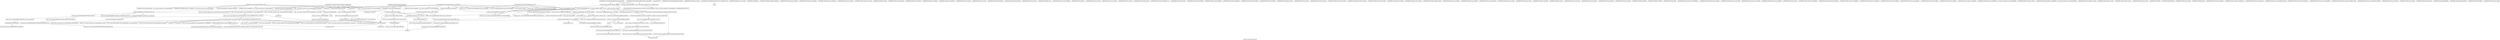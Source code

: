 digraph "Call graph: fix_update_special_bonds.ll" {
	label="Call graph: fix_update_special_bonds.ll";

	Node0x5600f7b17d90 [shape=record,label="{_ZN9LAMMPS_NS21FixUpdateSpecialBondsC2EPNS_6LAMMPSEiPPc}"];
	Node0x5600f7b17d90 -> Node0x5600f7b3c870;
	Node0x5600f7b17d90 -> Node0x5600f7b255c0;
	Node0x5600f7b17d90 -> Node0x5600f7acb3c0;
	Node0x5600f7b17d90 -> Node0x5600f7aca640;
	Node0x5600f7b17d90 -> Node0x5600f7acb430;
	Node0x5600f7b17d90 -> Node0x5600f7b16c50;
	Node0x5600f7b17d90 -> Node0x5600f7b36e20;
	Node0x5600f7b17d90 -> Node0x5600f7acf9e0;
	Node0x5600f7b17d90 -> Node0x5600f7acdba0;
	Node0x5600f7acf9e0 [shape=record,label="{_ZNSt7__cxx1112basic_stringIcSt11char_traitsIcESaIcEED1Ev}"];
	Node0x5600f7acb430 [shape=record,label="{_ZNSaIcED1Ev}"];
	Node0x5600f7aca640 [shape=record,label="{_ZNSt6vectorISt4pairIiiESaIS1_EED2Ev}"];
	Node0x5600f7aca640 -> Node0x5600f7bb07b0;
	Node0x5600f7aca640 -> Node0x5600f7ad8910;
	Node0x5600f7aca640 -> Node0x5600f7b130a0;
	Node0x5600f7aca640 -> Node0x5600f7acfa60;
	Node0x5600f7b3c870 [shape=record,label="{_ZN9LAMMPS_NS3FixC2EPNS_6LAMMPSEiPPc}"];
	Node0x5600f7b255c0 [shape=record,label="{_ZNSt6vectorISt4pairIiiESaIS1_EEC2Ev}"];
	Node0x5600f7b255c0 -> Node0x5600f7ac9e80;
	Node0x5600f7acdba0 [shape=record,label="{_ZN9LAMMPS_NS5Error3allERKNSt7__cxx1112basic_stringIcSt11char_traitsIcESaIcEEEiS8_}"];
	Node0x5600f7b16c50 [shape=record,label="{_ZNSaIcEC1Ev}"];
	Node0x5600f7b36e20 [shape=record,label="{_ZNSt7__cxx1112basic_stringIcSt11char_traitsIcESaIcEEC2IS3_EEPKcRKS3_}"];
	Node0x5600f7b36e20 -> Node0x5600f7aca560;
	Node0x5600f7b36e20 -> Node0x5600f7acfb80;
	Node0x5600f7b36e20 -> Node0x5600f7acf730;
	Node0x5600f7b36e20 -> Node0x5600f7b36d90;
	Node0x5600f7b36e20 -> Node0x5600f7b17d00;
	Node0x5600f7af98d0 [shape=record,label="{__gxx_personality_v0}"];
	Node0x5600f7acb3c0 [shape=record,label="{_ZN9LAMMPS_NS3FixD2Ev}"];
	Node0x5600f7acd060 [shape=record,label="{_ZN9LAMMPS_NS21FixUpdateSpecialBonds7setmaskEv}"];
	Node0x5600f7ac8b70 [shape=record,label="{_ZN9LAMMPS_NS21FixUpdateSpecialBonds5setupEi}"];
	Node0x5600f7ac8b70 -> Node0x5600f7b16c50;
	Node0x5600f7ac8b70 -> Node0x5600f7b36e20;
	Node0x5600f7ac8b70 -> Node0x5600f7ae6d40;
	Node0x5600f7ac8b70 -> Node0x5600f7b41250;
	Node0x5600f7ac8b70 -> Node0x5600f7ae27b0;
	Node0x5600f7ac8b70 -> Node0x5600f7acf9e0;
	Node0x5600f7ac8b70 -> Node0x5600f7acb430;
	Node0x5600f7ac8b70 -> Node0x5600f7acdba0;
	Node0x5600f7ac8b70 -> Node0x5600f7ae4e10;
	Node0x5600f7ae6d40 [shape=record,label="{_ZNK9LAMMPS_NS6Modify16get_fix_by_styleERKNSt7__cxx1112basic_stringIcSt11char_traitsIcESaIcEEE}"];
	Node0x5600f7b41250 [shape=record,label="{_ZNKSt6vectorIPN9LAMMPS_NS3FixESaIS2_EE4sizeEv}"];
	Node0x5600f7ae27b0 [shape=record,label="{_ZNSt6vectorIPN9LAMMPS_NS3FixESaIS2_EED2Ev}"];
	Node0x5600f7ae27b0 -> Node0x5600f7ae5270;
	Node0x5600f7ae27b0 -> Node0x5600f7ae6540;
	Node0x5600f7ae27b0 -> Node0x5600f7ae8e50;
	Node0x5600f7ae27b0 -> Node0x5600f7acfa60;
	Node0x5600f7ae4e10 [shape=record,label="{_ZN9LAMMPS_NS5utils8strmatchERKNSt7__cxx1112basic_stringIcSt11char_traitsIcESaIcEEES8_}"];
	Node0x5600f7ae9450 [shape=record,label="{_ZN9LAMMPS_NS21FixUpdateSpecialBonds12pre_exchangeEv}"];
	Node0x5600f7ae9450 -> Node0x5600f7aea790;
	Node0x5600f7ae9450 -> Node0x5600f7aeb9a0;
	Node0x5600f7ae9450 -> Node0x5600f7aed070;
	Node0x5600f7ae9450 -> Node0x5600f7aeda30;
	Node0x5600f7ae9450 -> Node0x5600f7b12330;
	Node0x5600f7ae9450 -> Node0x5600f7aeef00;
	Node0x5600f7ae9450 -> Node0x5600f7acb430;
	Node0x5600f7ae9450 -> Node0x5600f7acf9e0;
	Node0x5600f7ae9450 -> Node0x5600f7aef5a0;
	Node0x5600f7ae9450 -> Node0x5600f7b36e20;
	Node0x5600f7ae9450 -> Node0x5600f7b16c50;
	Node0x5600f7afb770 [shape=record,label="{_ZSt9make_pairIRiS0_ESt4pairINSt17__decay_and_stripIT_E6__typeENS2_IT0_E6__typeEEOS3_OS6_}"];
	Node0x5600f7afb770 -> Node0x5600f7aff730;
	Node0x5600f7afe8b0 [shape=record,label="{_ZNSt6vectorISt4pairIiiESaIS1_EE9push_backERKS1_}"];
	Node0x5600f7afe8b0 -> Node0x5600f7b017b0;
	Node0x5600f7afe8b0 -> Node0x5600f7aeb9a0;
	Node0x5600f7afe8b0 -> Node0x5600f7b031e0;
	Node0x5600f7aea790 [shape=record,label="{_ZNSt6vectorISt4pairIiiESaIS1_EE5beginEv}"];
	Node0x5600f7aea790 -> Node0x5600f7af2470;
	Node0x5600f7aeb9a0 [shape=record,label="{_ZNSt6vectorISt4pairIiiESaIS1_EE3endEv}"];
	Node0x5600f7aeb9a0 -> Node0x5600f7af2470;
	Node0x5600f7aed070 [shape=record,label="{_ZN9__gnu_cxxneIPSt4pairIiiESt6vectorIS2_SaIS2_EEEEbRKNS_17__normal_iteratorIT_T0_EESC_}"];
	Node0x5600f7aed070 -> Node0x5600f7af3e70;
	Node0x5600f7aeda30 [shape=record,label="{_ZNK9__gnu_cxx17__normal_iteratorIPSt4pairIiiESt6vectorIS2_SaIS2_EEEdeEv}"];
	Node0x5600f7aeef00 [shape=record,label="{_ZN9__gnu_cxx17__normal_iteratorIPSt4pairIiiESt6vectorIS2_SaIS2_EEEppEv}"];
	Node0x5600f7aef5a0 [shape=record,label="{_ZN9LAMMPS_NS5Error3oneERKNSt7__cxx1112basic_stringIcSt11char_traitsIcESaIcEEEiS8_}"];
	Node0x5600f7b12330 [shape=record,label="{_ZNSt6vectorISt4pairIiiESaIS1_EE5clearEv}"];
	Node0x5600f7b12330 -> Node0x5600f7af4ce0;
	Node0x5600f7af6da0 [shape=record,label="{_ZN9LAMMPS_NS21FixUpdateSpecialBonds9pre_forceEi}"];
	Node0x5600f7af6da0 -> Node0x5600f7aea790;
	Node0x5600f7af6da0 -> Node0x5600f7aeb9a0;
	Node0x5600f7af6da0 -> Node0x5600f7aed070;
	Node0x5600f7af6da0 -> Node0x5600f7aeda30;
	Node0x5600f7af6da0 -> Node0x5600f7b12330;
	Node0x5600f7af6da0 -> Node0x5600f7aeef00;
	Node0x5600f7afa0e0 [shape=record,label="{_ZN9LAMMPS_NS21FixUpdateSpecialBonds15add_broken_bondEii}"];
	Node0x5600f7afa0e0 -> Node0x5600f7afb770;
	Node0x5600f7afa0e0 -> Node0x5600f7afe8b0;
	Node0x5600f7b95ec0 [shape=record,label="{_ZN9__gnu_cxx13new_allocatorISt4pairIiiEEC2Ev}"];
	Node0x5600f7aff730 [shape=record,label="{_ZNSt4pairIiiEC2IRiS2_TnNSt9enable_ifIXaaclsr5_PCCPE22_MoveConstructiblePairIT_T0_EEclsr5_PCCPE30_ImplicitlyMoveConvertiblePairIS4_S5_EEEbE4typeELb1EEEOS4_OS5_}"];
	Node0x5600f7b0b510 [shape=record,label="{_ZdlPv}"];
	Node0x5600f7ad8910 [shape=record,label="{_ZSt8_DestroyIPSt4pairIiiES1_EvT_S3_RSaIT0_E}"];
	Node0x5600f7ad8910 -> Node0x5600f7b956b0;
	Node0x5600f7bb07b0 [shape=record,label="{_ZNSt12_Vector_baseISt4pairIiiESaIS1_EE19_M_get_Tp_allocatorEv}"];
	Node0x5600f7acfa60 [shape=record,label="{__clang_call_terminate}"];
	Node0x5600f7acfa60 -> Node0x5600f7b97620;
	Node0x5600f7acfa60 -> Node0x5600f7b984e0;
	Node0x5600f7b97620 [shape=record,label="{__cxa_begin_catch}"];
	Node0x5600f7b984e0 [shape=record,label="{_ZSt9terminatev}"];
	Node0x5600f7b130a0 [shape=record,label="{_ZNSt12_Vector_baseISt4pairIiiESaIS1_EED2Ev}"];
	Node0x5600f7b130a0 -> Node0x5600f7b98860;
	Node0x5600f7b130a0 -> Node0x5600f7b9a8a0;
	Node0x5600f7b130a0 -> Node0x5600f7acfa60;
	Node0x5600f7b956b0 [shape=record,label="{_ZSt8_DestroyIPSt4pairIiiEEvT_S3_}"];
	Node0x5600f7b956b0 -> Node0x5600f7b9b490;
	Node0x5600f7b9b490 [shape=record,label="{_ZNSt12_Destroy_auxILb1EE9__destroyIPSt4pairIiiEEEvT_S5_}"];
	Node0x5600f7b98860 [shape=record,label="{_ZNSt12_Vector_baseISt4pairIiiESaIS1_EE13_M_deallocateEPS1_m}"];
	Node0x5600f7b98860 -> Node0x5600f7b9beb0;
	Node0x5600f7b9a8a0 [shape=record,label="{_ZNSt12_Vector_baseISt4pairIiiESaIS1_EE12_Vector_implD2Ev}"];
	Node0x5600f7b9a8a0 -> Node0x5600f7b9ca00;
	Node0x5600f7b9beb0 [shape=record,label="{_ZNSt16allocator_traitsISaISt4pairIiiEEE10deallocateERS2_PS1_m}"];
	Node0x5600f7b9beb0 -> Node0x5600f7b9d120;
	Node0x5600f7b9d120 [shape=record,label="{_ZN9__gnu_cxx13new_allocatorISt4pairIiiEE10deallocateEPS2_m}"];
	Node0x5600f7b9d120 -> Node0x5600f7b0b510;
	Node0x5600f7b9ca00 [shape=record,label="{_ZNSaISt4pairIiiEED2Ev}"];
	Node0x5600f7b9ca00 -> Node0x5600f7b9e4a0;
	Node0x5600f7b04550 [shape=record,label="{_ZN9LAMMPS_NS21FixUpdateSpecialBonds16add_created_bondEii}"];
	Node0x5600f7b04550 -> Node0x5600f7afb770;
	Node0x5600f7b04550 -> Node0x5600f7afe8b0;
	Node0x5600f7b483c0 [shape=record,label="{_ZN9LAMMPS_NS3Fix13min_pre_forceEi}"];
	Node0x5600f7b04de0 [shape=record,label="{_ZN9LAMMPS_NS21FixUpdateSpecialBonds13write_restartEP8_IO_FILE}"];
	Node0x5600f7b04de0 -> Node0x5600f7b07820;
	Node0x5600f7b07820 [shape=record,label="{fwrite}"];
	Node0x5600f7b081c0 [shape=record,label="{_ZN9LAMMPS_NS21FixUpdateSpecialBondsD2Ev}"];
	Node0x5600f7b081c0 -> Node0x5600f7aca640;
	Node0x5600f7b081c0 -> Node0x5600f7acb3c0;
	Node0x5600f7b088b0 [shape=record,label="{_ZN9LAMMPS_NS21FixUpdateSpecialBondsD0Ev}"];
	Node0x5600f7b088b0 -> Node0x5600f7b081c0;
	Node0x5600f7b088b0 -> Node0x5600f7b0b510;
	Node0x5600f7b0bd70 [shape=record,label="{_ZN9LAMMPS_NS3Fix16post_constructorEv}"];
	Node0x5600f7b0d380 [shape=record,label="{_ZN9LAMMPS_NS3Fix4initEv}"];
	Node0x5600f7b10870 [shape=record,label="{_ZN9LAMMPS_NS3Fix9init_listEiPNS_9NeighListE}"];
	Node0x5600f7b10dc0 [shape=record,label="{_ZN9LAMMPS_NS3Fix18setup_pre_exchangeEv}"];
	Node0x5600f7b11760 [shape=record,label="{_ZN9LAMMPS_NS3Fix18setup_pre_neighborEv}"];
	Node0x5600f7b11bb0 [shape=record,label="{_ZN9LAMMPS_NS3Fix19setup_post_neighborEv}"];
	Node0x5600f7b40790 [shape=record,label="{_ZN9LAMMPS_NS3Fix15setup_pre_forceEi}"];
	Node0x5600f7b19bc0 [shape=record,label="{_ZN9LAMMPS_NS3Fix17setup_pre_reverseEii}"];
	Node0x5600f7b1a340 [shape=record,label="{_ZN9LAMMPS_NS3Fix9min_setupEi}"];
	Node0x5600f7b1aa00 [shape=record,label="{_ZN9LAMMPS_NS3Fix17initial_integrateEi}"];
	Node0x5600f7b1bb80 [shape=record,label="{_ZN9LAMMPS_NS3Fix14post_integrateEv}"];
	Node0x5600f7b1cf60 [shape=record,label="{_ZN9LAMMPS_NS3Fix12pre_neighborEv}"];
	Node0x5600f7b1dec0 [shape=record,label="{_ZN9LAMMPS_NS3Fix13post_neighborEv}"];
	Node0x5600f7b21d20 [shape=record,label="{_ZN9LAMMPS_NS3Fix11pre_reverseEii}"];
	Node0x5600f7b22ba0 [shape=record,label="{_ZN9LAMMPS_NS3Fix10post_forceEi}"];
	Node0x5600f7b24a80 [shape=record,label="{_ZN9LAMMPS_NS3Fix15final_integrateEv}"];
	Node0x5600f7b256c0 [shape=record,label="{_ZN9LAMMPS_NS3Fix15fused_integrateEi}"];
	Node0x5600f7b25fe0 [shape=record,label="{_ZN9LAMMPS_NS3Fix11end_of_stepEv}"];
	Node0x5600f7b26b00 [shape=record,label="{_ZN9LAMMPS_NS3Fix8post_runEv}"];
	Node0x5600f7b27df0 [shape=record,label="{_ZN9LAMMPS_NS3Fix18write_restart_fileEPKc}"];
	Node0x5600f7b2aaf0 [shape=record,label="{_ZN9LAMMPS_NS3Fix7restartEPc}"];
	Node0x5600f7b2b180 [shape=record,label="{_ZN9LAMMPS_NS3Fix11grow_arraysEi}"];
	Node0x5600f7b2c8f0 [shape=record,label="{_ZN9LAMMPS_NS3Fix11copy_arraysEiii}"];
	Node0x5600f7b31e90 [shape=record,label="{_ZN9LAMMPS_NS3Fix10set_arraysEi}"];
	Node0x5600f7b32b70 [shape=record,label="{_ZN9LAMMPS_NS3Fix13update_arraysEii}"];
	Node0x5600f7b33950 [shape=record,label="{_ZN9LAMMPS_NS3Fix12set_moleculeEiiiPdS1_S1_}"];
	Node0x5600f7b34d80 [shape=record,label="{_ZN9LAMMPS_NS3Fix11clear_bonusEv}"];
	Node0x5600f7b39c60 [shape=record,label="{_ZN9LAMMPS_NS3Fix11pack_borderEiPiPd}"];
	Node0x5600f7aeea80 [shape=record,label="{_ZN9LAMMPS_NS3Fix13unpack_borderEiiPd}"];
	Node0x5600f7b3af70 [shape=record,label="{_ZN9LAMMPS_NS3Fix13pack_exchangeEiPd}"];
	Node0x5600f7b3c330 [shape=record,label="{_ZN9LAMMPS_NS3Fix15unpack_exchangeEiPd}"];
	Node0x5600f7b3c7d0 [shape=record,label="{_ZN9LAMMPS_NS3Fix12pack_restartEiPd}"];
	Node0x5600f7b3cfc0 [shape=record,label="{_ZN9LAMMPS_NS3Fix14unpack_restartEii}"];
	Node0x5600f7b3c1c0 [shape=record,label="{_ZN9LAMMPS_NS3Fix12size_restartEi}"];
	Node0x5600f7b3e200 [shape=record,label="{_ZN9LAMMPS_NS3Fix15maxsize_restartEv}"];
	Node0x5600f7b3ff20 [shape=record,label="{_ZN9LAMMPS_NS3Fix21setup_pre_force_respaEii}"];
	Node0x5600f7b41a40 [shape=record,label="{_ZN9LAMMPS_NS3Fix23initial_integrate_respaEiii}"];
	Node0x5600f7b42ed0 [shape=record,label="{_ZN9LAMMPS_NS3Fix20post_integrate_respaEii}"];
	Node0x5600f7b433f0 [shape=record,label="{_ZN9LAMMPS_NS3Fix15pre_force_respaEiii}"];
	Node0x5600f7b43ce0 [shape=record,label="{_ZN9LAMMPS_NS3Fix16post_force_respaEiii}"];
	Node0x5600f7b449a0 [shape=record,label="{_ZN9LAMMPS_NS3Fix21final_integrate_respaEii}"];
	Node0x5600f7b45390 [shape=record,label="{_ZN9LAMMPS_NS3Fix16min_pre_exchangeEv}"];
	Node0x5600f7b458a0 [shape=record,label="{_ZN9LAMMPS_NS3Fix16min_pre_neighborEv}"];
	Node0x5600f7b46a40 [shape=record,label="{_ZN9LAMMPS_NS3Fix17min_post_neighborEv}"];
	Node0x5600f7b49050 [shape=record,label="{_ZN9LAMMPS_NS3Fix15min_pre_reverseEii}"];
	Node0x5600f7b4aa60 [shape=record,label="{_ZN9LAMMPS_NS3Fix14min_post_forceEi}"];
	Node0x5600f7b4c310 [shape=record,label="{_ZN9LAMMPS_NS3Fix10min_energyEPd}"];
	Node0x5600f7b4ce00 [shape=record,label="{_ZN9LAMMPS_NS3Fix9min_storeEv}"];
	Node0x5600f7b4dc50 [shape=record,label="{_ZN9LAMMPS_NS3Fix14min_clearstoreEv}"];
	Node0x5600f7b4e990 [shape=record,label="{_ZN9LAMMPS_NS3Fix13min_pushstoreEv}"];
	Node0x5600f7b4f730 [shape=record,label="{_ZN9LAMMPS_NS3Fix12min_popstoreEv}"];
	Node0x5600f7b50720 [shape=record,label="{_ZN9LAMMPS_NS3Fix13min_reset_refEv}"];
	Node0x5600f7b515a0 [shape=record,label="{_ZN9LAMMPS_NS3Fix8min_stepEdPd}"];
	Node0x5600f7b52790 [shape=record,label="{_ZN9LAMMPS_NS3Fix9max_alphaEPd}"];
	Node0x5600f7b537c0 [shape=record,label="{_ZN9LAMMPS_NS3Fix7min_dofEv}"];
	Node0x5600f7b54720 [shape=record,label="{_ZN9LAMMPS_NS3Fix17pack_forward_commEiPiPdiS1_}"];
	Node0x5600f7b567c0 [shape=record,label="{_ZN9LAMMPS_NS3Fix19unpack_forward_commEiiPd}"];
	Node0x5600f7b575d0 [shape=record,label="{_ZN9LAMMPS_NS3Fix22pack_reverse_comm_sizeEii}"];
	Node0x5600f7b59700 [shape=record,label="{_ZN9LAMMPS_NS3Fix17pack_reverse_commEiiPd}"];
	Node0x5600f7b5b970 [shape=record,label="{_ZN9LAMMPS_NS3Fix19unpack_reverse_commEiPiPd}"];
	Node0x5600f7b5cde0 [shape=record,label="{_ZN9LAMMPS_NS3Fix10reset_gridEv}"];
	Node0x5600f7b5de50 [shape=record,label="{_ZN9LAMMPS_NS3Fix17pack_forward_gridEiPviPi}"];
	Node0x5600f7b5f580 [shape=record,label="{_ZN9LAMMPS_NS3Fix19unpack_forward_gridEiPviPi}"];
	Node0x5600f7b609a0 [shape=record,label="{_ZN9LAMMPS_NS3Fix17pack_reverse_gridEiPviPi}"];
	Node0x5600f7b61d80 [shape=record,label="{_ZN9LAMMPS_NS3Fix19unpack_reverse_gridEiPviPi}"];
	Node0x5600f7b62dc0 [shape=record,label="{_ZN9LAMMPS_NS3Fix15pack_remap_gridEiPviPi}"];
	Node0x5600f7b63ed0 [shape=record,label="{_ZN9LAMMPS_NS3Fix17unpack_remap_gridEiPviPi}"];
	Node0x5600f7b64b50 [shape=record,label="{_ZN9LAMMPS_NS3Fix16unpack_read_gridEiPc}"];
	Node0x5600f7b65d30 [shape=record,label="{_ZN9LAMMPS_NS3Fix15pack_write_gridEiPv}"];
	Node0x5600f7b669f0 [shape=record,label="{_ZN9LAMMPS_NS3Fix17unpack_write_gridEiPvPi}"];
	Node0x5600f7b674b0 [shape=record,label="{_ZN9LAMMPS_NS3Fix16get_grid_by_nameERKNSt7__cxx1112basic_stringIcSt11char_traitsIcESaIcEEERi}"];
	Node0x5600f7b684d0 [shape=record,label="{_ZN9LAMMPS_NS3Fix17get_grid_by_indexEi}"];
	Node0x5600f7b694f0 [shape=record,label="{_ZN9LAMMPS_NS3Fix20get_griddata_by_nameEiRKNSt7__cxx1112basic_stringIcSt11char_traitsIcESaIcEEERi}"];
	Node0x5600f7b6a570 [shape=record,label="{_ZN9LAMMPS_NS3Fix21get_griddata_by_indexEi}"];
	Node0x5600f7b6b3a0 [shape=record,label="{_ZN9LAMMPS_NS3Fix14compute_scalarEv}"];
	Node0x5600f7b6d210 [shape=record,label="{_ZN9LAMMPS_NS3Fix14compute_vectorEi}"];
	Node0x5600f7b6eae0 [shape=record,label="{_ZN9LAMMPS_NS3Fix13compute_arrayEii}"];
	Node0x5600f7b6eb80 [shape=record,label="{_ZN9LAMMPS_NS3Fix3dofEi}"];
	Node0x5600f7b6f440 [shape=record,label="{_ZN9LAMMPS_NS3Fix6deformEi}"];
	Node0x5600f7b6f1f0 [shape=record,label="{_ZN9LAMMPS_NS3Fix12reset_targetEd}"];
	Node0x5600f7b800a0 [shape=record,label="{_ZN9LAMMPS_NS3Fix8reset_dtEv}"];
	Node0x5600f7b81a40 [shape=record,label="{_ZN9LAMMPS_NS3Fix16read_data_headerEPc}"];
	Node0x5600f7b81d00 [shape=record,label="{_ZN9LAMMPS_NS3Fix17read_data_sectionEPciS1_i}"];
	Node0x5600f7b830e0 [shape=record,label="{_ZN9LAMMPS_NS3Fix20read_data_skip_linesEPc}"];
	Node0x5600f7b842b0 [shape=record,label="{_ZN9LAMMPS_NS3Fix17write_data_headerEP8_IO_FILEi}"];
	Node0x5600f7b84dc0 [shape=record,label="{_ZN9LAMMPS_NS3Fix23write_data_section_sizeEiRiS1_}"];
	Node0x5600f7b85d80 [shape=record,label="{_ZN9LAMMPS_NS3Fix23write_data_section_packEiPPd}"];
	Node0x5600f7b86c70 [shape=record,label="{_ZN9LAMMPS_NS3Fix26write_data_section_keywordEiP8_IO_FILE}"];
	Node0x5600f7b84540 [shape=record,label="{_ZN9LAMMPS_NS3Fix18write_data_sectionEiP8_IO_FILEiPPdi}"];
	Node0x5600f7b84cb0 [shape=record,label="{_ZN9LAMMPS_NS3Fix13zero_momentumEv}"];
	Node0x5600f7b88ae0 [shape=record,label="{_ZN9LAMMPS_NS3Fix13zero_rotationEv}"];
	Node0x5600f7b8b8f0 [shape=record,label="{_ZN9LAMMPS_NS3Fix15rebuild_specialEv}"];
	Node0x5600f7b8cb70 [shape=record,label="{_ZN9LAMMPS_NS3Fix5imageERPiRPPd}"];
	Node0x5600f7b8e470 [shape=record,label="{_ZN9LAMMPS_NS3Fix12modify_paramEiPPc}"];
	Node0x5600f7b8e910 [shape=record,label="{_ZN9LAMMPS_NS3Fix7extractEPKcRi}"];
	Node0x5600f7b8f100 [shape=record,label="{_ZN9LAMMPS_NS3Fix12memory_usageEv}"];
	Node0x5600f7ac9e80 [shape=record,label="{_ZNSt12_Vector_baseISt4pairIiiESaIS1_EEC2Ev}"];
	Node0x5600f7ac9e80 -> Node0x5600f7b8e300;
	Node0x5600f7b8e300 [shape=record,label="{_ZNSt12_Vector_baseISt4pairIiiESaIS1_EE12_Vector_implC2Ev}"];
	Node0x5600f7b8e300 -> Node0x5600f7b91400;
	Node0x5600f7b8e300 -> Node0x5600f7b929b0;
	Node0x5600f7b91400 [shape=record,label="{_ZNSaISt4pairIiiEEC2Ev}"];
	Node0x5600f7b91400 -> Node0x5600f7b95ec0;
	Node0x5600f7b929b0 [shape=record,label="{_ZNSt12_Vector_baseISt4pairIiiESaIS1_EE17_Vector_impl_dataC2Ev}"];
	Node0x5600f7b9e4a0 [shape=record,label="{_ZN9__gnu_cxx13new_allocatorISt4pairIiiEED2Ev}"];
	Node0x5600f7aca560 [shape=record,label="{_ZNSt7__cxx1112basic_stringIcSt11char_traitsIcESaIcEE13_M_local_dataEv}"];
	Node0x5600f7acfb80 [shape=record,label="{_ZNSt7__cxx1112basic_stringIcSt11char_traitsIcESaIcEE12_Alloc_hiderC1EPcRKS3_}"];
	Node0x5600f7b36d90 [shape=record,label="{_ZNSt7__cxx1112basic_stringIcSt11char_traitsIcESaIcEE12_M_constructIPKcEEvT_S8_}"];
	Node0x5600f7b36d90 -> Node0x5600f7b98ac0;
	Node0x5600f7acf730 [shape=record,label="{_ZNSt11char_traitsIcE6lengthEPKc}"];
	Node0x5600f7acf730 -> Node0x5600f7ba0cb0;
	Node0x5600f7acf730 -> Node0x5600f7ba3950;
	Node0x5600f7b17d00 [shape=record,label="{_ZNSt7__cxx1112basic_stringIcSt11char_traitsIcESaIcEE12_Alloc_hiderD2Ev}"];
	Node0x5600f7b17d00 -> Node0x5600f7ba0dc0;
	Node0x5600f7b98ac0 [shape=record,label="{_ZNSt7__cxx1112basic_stringIcSt11char_traitsIcESaIcEE16_M_construct_auxIPKcEEvT_S8_St12__false_type}"];
	Node0x5600f7b98ac0 -> Node0x5600f7ba49f0;
	Node0x5600f7ba49f0 [shape=record,label="{_ZNSt7__cxx1112basic_stringIcSt11char_traitsIcESaIcEE12_M_constructIPKcEEvT_S8_St20forward_iterator_tag}"];
	Node0x5600f7ba49f0 -> Node0x5600f7bace70;
	Node0x5600f7ba49f0 -> Node0x5600f7ba7b10;
	Node0x5600f7ba49f0 -> Node0x5600f7bab810;
	Node0x5600f7ba49f0 -> Node0x5600f7ba92f0;
	Node0x5600f7ba49f0 -> Node0x5600f7ba97f0;
	Node0x5600f7ba49f0 -> Node0x5600f7bba800;
	Node0x5600f7ba49f0 -> Node0x5600f7ba96a0;
	Node0x5600f7ba49f0 -> Node0x5600f7bba880;
	Node0x5600f7ba49f0 -> Node0x5600f7b97620;
	Node0x5600f7ba49f0 -> Node0x5600f7b47180;
	Node0x5600f7ba49f0 -> Node0x5600f7b3adc0;
	Node0x5600f7ba49f0 -> Node0x5600f7b52220;
	Node0x5600f7ba49f0 -> Node0x5600f7b87440;
	Node0x5600f7ba49f0 -> Node0x5600f7acfa60;
	Node0x5600f7bace70 [shape=record,label="{_ZN9__gnu_cxx17__is_null_pointerIKcEEbPT_}"];
	Node0x5600f7ba7b10 [shape=record,label="{_ZSt19__throw_logic_errorPKc}"];
	Node0x5600f7bab810 [shape=record,label="{_ZSt8distanceIPKcENSt15iterator_traitsIT_E15difference_typeES3_S3_}"];
	Node0x5600f7bab810 -> Node0x5600f7b65900;
	Node0x5600f7bab810 -> Node0x5600f7b6bf00;
	Node0x5600f7ba97f0 [shape=record,label="{_ZNSt7__cxx1112basic_stringIcSt11char_traitsIcESaIcEE7_M_dataEPc}"];
	Node0x5600f7ba92f0 [shape=record,label="{_ZNSt7__cxx1112basic_stringIcSt11char_traitsIcESaIcEE9_M_createERmm}"];
	Node0x5600f7bba800 [shape=record,label="{_ZNSt7__cxx1112basic_stringIcSt11char_traitsIcESaIcEE11_M_capacityEm}"];
	Node0x5600f7bba880 [shape=record,label="{_ZNSt7__cxx1112basic_stringIcSt11char_traitsIcESaIcEE13_S_copy_charsEPcPKcS7_}"];
	Node0x5600f7ba96a0 [shape=record,label="{_ZNKSt7__cxx1112basic_stringIcSt11char_traitsIcESaIcEE7_M_dataEv}"];
	Node0x5600f7b47180 [shape=record,label="{_ZNSt7__cxx1112basic_stringIcSt11char_traitsIcESaIcEE10_M_disposeEv}"];
	Node0x5600f7b3adc0 [shape=record,label="{__cxa_rethrow}"];
	Node0x5600f7b52220 [shape=record,label="{__cxa_end_catch}"];
	Node0x5600f7b87440 [shape=record,label="{_ZNSt7__cxx1112basic_stringIcSt11char_traitsIcESaIcEE13_M_set_lengthEm}"];
	Node0x5600f7b6bf00 [shape=record,label="{_ZSt10__distanceIPKcENSt15iterator_traitsIT_E15difference_typeES3_S3_St26random_access_iterator_tag}"];
	Node0x5600f7b65900 [shape=record,label="{_ZSt19__iterator_categoryIPKcENSt15iterator_traitsIT_E17iterator_categoryERKS3_}"];
	Node0x5600f7ba0cb0 [shape=record,label="{_ZN9__gnu_cxx11char_traitsIcE6lengthEPKc}"];
	Node0x5600f7ba0cb0 -> Node0x5600f7b18bb0;
	Node0x5600f7ba3950 [shape=record,label="{strlen}"];
	Node0x5600f7b18bb0 [shape=record,label="{_ZN9__gnu_cxx11char_traitsIcE2eqERKcS3_}"];
	Node0x5600f7ba0dc0 [shape=record,label="{_ZNSaIcED2Ev}"];
	Node0x5600f7ae6540 [shape=record,label="{_ZSt8_DestroyIPPN9LAMMPS_NS3FixES2_EvT_S4_RSaIT0_E}"];
	Node0x5600f7ae6540 -> Node0x5600f7aea390;
	Node0x5600f7ae5270 [shape=record,label="{_ZNSt12_Vector_baseIPN9LAMMPS_NS3FixESaIS2_EE19_M_get_Tp_allocatorEv}"];
	Node0x5600f7ae8e50 [shape=record,label="{_ZNSt12_Vector_baseIPN9LAMMPS_NS3FixESaIS2_EED2Ev}"];
	Node0x5600f7ae8e50 -> Node0x5600f7b19620;
	Node0x5600f7ae8e50 -> Node0x5600f7b475e0;
	Node0x5600f7ae8e50 -> Node0x5600f7acfa60;
	Node0x5600f7aea390 [shape=record,label="{_ZSt8_DestroyIPPN9LAMMPS_NS3FixEEvT_S4_}"];
	Node0x5600f7aea390 -> Node0x5600f7ba4330;
	Node0x5600f7ba4330 [shape=record,label="{_ZNSt12_Destroy_auxILb1EE9__destroyIPPN9LAMMPS_NS3FixEEEvT_S6_}"];
	Node0x5600f7b19620 [shape=record,label="{_ZNSt12_Vector_baseIPN9LAMMPS_NS3FixESaIS2_EE13_M_deallocateEPS2_m}"];
	Node0x5600f7b19620 -> Node0x5600f7b26570;
	Node0x5600f7b475e0 [shape=record,label="{_ZNSt12_Vector_baseIPN9LAMMPS_NS3FixESaIS2_EE12_Vector_implD2Ev}"];
	Node0x5600f7b475e0 -> Node0x5600f7b8c140;
	Node0x5600f7b26570 [shape=record,label="{_ZNSt16allocator_traitsISaIPN9LAMMPS_NS3FixEEE10deallocateERS3_PS2_m}"];
	Node0x5600f7b26570 -> Node0x5600f7b8d210;
	Node0x5600f7b8d210 [shape=record,label="{_ZN9__gnu_cxx13new_allocatorIPN9LAMMPS_NS3FixEE10deallocateEPS3_m}"];
	Node0x5600f7b8d210 -> Node0x5600f7b0b510;
	Node0x5600f7b8c140 [shape=record,label="{_ZNSaIPN9LAMMPS_NS3FixEED2Ev}"];
	Node0x5600f7b8c140 -> Node0x5600f7ba5870;
	Node0x5600f7ba5870 [shape=record,label="{_ZN9__gnu_cxx13new_allocatorIPN9LAMMPS_NS3FixEED2Ev}"];
	Node0x5600f7af2470 [shape=record,label="{_ZN9__gnu_cxx17__normal_iteratorIPSt4pairIiiESt6vectorIS2_SaIS2_EEEC2ERKS3_}"];
	Node0x5600f7af3e70 [shape=record,label="{_ZNK9__gnu_cxx17__normal_iteratorIPSt4pairIiiESt6vectorIS2_SaIS2_EEE4baseEv}"];
	Node0x5600f7af4ce0 [shape=record,label="{_ZNSt6vectorISt4pairIiiESaIS1_EE15_M_erase_at_endEPS1_}"];
	Node0x5600f7af4ce0 -> Node0x5600f7bb07b0;
	Node0x5600f7af4ce0 -> Node0x5600f7ad8910;
	Node0x5600f7af4ce0 -> Node0x5600f7acfa60;
	Node0x5600f7b017b0 [shape=record,label="{_ZNSt16allocator_traitsISaISt4pairIiiEEE9constructIS1_JRKS1_EEEvRS2_PT_DpOT0_}"];
	Node0x5600f7b017b0 -> Node0x5600f7b44ba0;
	Node0x5600f7b031e0 [shape=record,label="{_ZNSt6vectorISt4pairIiiESaIS1_EE17_M_realloc_insertIJRKS1_EEEvN9__gnu_cxx17__normal_iteratorIPS1_S3_EEDpOT_}"];
	Node0x5600f7b031e0 -> Node0x5600f7b914a0;
	Node0x5600f7b031e0 -> Node0x5600f7aea790;
	Node0x5600f7b031e0 -> Node0x5600f7afb7e0;
	Node0x5600f7b031e0 -> Node0x5600f7bc0360;
	Node0x5600f7b031e0 -> Node0x5600f7b017b0;
	Node0x5600f7b031e0 -> Node0x5600f7af3e70;
	Node0x5600f7b031e0 -> Node0x5600f7bb07b0;
	Node0x5600f7b031e0 -> Node0x5600f7bc03e0;
	Node0x5600f7b031e0 -> Node0x5600f7b98860;
	Node0x5600f7b44ba0 [shape=record,label="{_ZN9__gnu_cxx13new_allocatorISt4pairIiiEE9constructIS2_JRKS2_EEEvPT_DpOT0_}"];
	Node0x5600f7b44ba0 -> Node0x5600f7bbf110;
	Node0x5600f7bbf110 [shape=record,label="{llvm.memcpy.p0.p0.i64}"];
	Node0x5600f7b914a0 [shape=record,label="{_ZNKSt6vectorISt4pairIiiESaIS1_EE12_M_check_lenEmPKc}"];
	Node0x5600f7b914a0 -> Node0x5600f7bbf190;
	Node0x5600f7b914a0 -> Node0x5600f7bbf210;
	Node0x5600f7b914a0 -> Node0x5600f7bbf290;
	Node0x5600f7b914a0 -> Node0x5600f7bbf310;
	Node0x5600f7afb7e0 [shape=record,label="{_ZN9__gnu_cxxmiIPSt4pairIiiESt6vectorIS2_SaIS2_EEEENS_17__normal_iteratorIT_T0_E15difference_typeERKSA_SD_}"];
	Node0x5600f7afb7e0 -> Node0x5600f7af3e70;
	Node0x5600f7bc0360 [shape=record,label="{_ZNSt12_Vector_baseISt4pairIiiESaIS1_EE11_M_allocateEm}"];
	Node0x5600f7bc0360 -> Node0x5600f7bbf620;
	Node0x5600f7bc03e0 [shape=record,label="{_ZNSt6vectorISt4pairIiiESaIS1_EE11_S_relocateEPS1_S4_S4_RS2_}"];
	Node0x5600f7bc03e0 -> Node0x5600f7bbf6a0;
	Node0x5600f7bbf190 [shape=record,label="{_ZNKSt6vectorISt4pairIiiESaIS1_EE8max_sizeEv}"];
	Node0x5600f7bbf190 -> Node0x5600f7bbf720;
	Node0x5600f7bbf190 -> Node0x5600f7bbf7a0;
	Node0x5600f7bbf210 [shape=record,label="{_ZNKSt6vectorISt4pairIiiESaIS1_EE4sizeEv}"];
	Node0x5600f7bbf290 [shape=record,label="{_ZSt20__throw_length_errorPKc}"];
	Node0x5600f7bbf310 [shape=record,label="{_ZSt3maxImERKT_S2_S2_}"];
	Node0x5600f7bbf7a0 [shape=record,label="{_ZNSt6vectorISt4pairIiiESaIS1_EE11_S_max_sizeERKS2_}"];
	Node0x5600f7bbf7a0 -> Node0x5600f7bbf820;
	Node0x5600f7bbf7a0 -> Node0x5600f7ba1280;
	Node0x5600f7bbf7a0 -> Node0x5600f7acfa60;
	Node0x5600f7bbf720 [shape=record,label="{_ZNKSt12_Vector_baseISt4pairIiiESaIS1_EE19_M_get_Tp_allocatorEv}"];
	Node0x5600f7bbf820 [shape=record,label="{_ZNSt16allocator_traitsISaISt4pairIiiEEE8max_sizeERKS2_}"];
	Node0x5600f7bbf820 -> Node0x5600f7ba2e90;
	Node0x5600f7ba1280 [shape=record,label="{_ZSt3minImERKT_S2_S2_}"];
	Node0x5600f7ba2e90 [shape=record,label="{_ZNK9__gnu_cxx13new_allocatorISt4pairIiiEE8max_sizeEv}"];
	Node0x5600f7bbf620 [shape=record,label="{_ZNSt16allocator_traitsISaISt4pairIiiEEE8allocateERS2_m}"];
	Node0x5600f7bbf620 -> Node0x5600f7ba1ea0;
	Node0x5600f7ba1ea0 [shape=record,label="{_ZN9__gnu_cxx13new_allocatorISt4pairIiiEE8allocateEmPKv}"];
	Node0x5600f7ba1ea0 -> Node0x5600f7ba2e90;
	Node0x5600f7ba1ea0 -> Node0x5600f7b896c0;
	Node0x5600f7ba1ea0 -> Node0x5600f7b8b700;
	Node0x5600f7b896c0 [shape=record,label="{_ZSt17__throw_bad_allocv}"];
	Node0x5600f7b8b700 [shape=record,label="{_Znwm}"];
	Node0x5600f7bbf6a0 [shape=record,label="{_ZNSt6vectorISt4pairIiiESaIS1_EE14_S_do_relocateEPS1_S4_S4_RS2_St17integral_constantIbLb1EE}"];
	Node0x5600f7bbf6a0 -> Node0x5600f7bc0510;
	Node0x5600f7bc0510 [shape=record,label="{_ZSt12__relocate_aIPSt4pairIiiES2_SaIS1_EET0_T_S5_S4_RT1_}"];
	Node0x5600f7bc0510 -> Node0x5600f7b991d0;
	Node0x5600f7bc0510 -> Node0x5600f7bc1a70;
	Node0x5600f7bc1a70 [shape=record,label="{_ZSt14__relocate_a_1IPSt4pairIiiES2_SaIS1_EET0_T_S5_S4_RT1_}"];
	Node0x5600f7bc1a70 -> Node0x5600f7bc1af0;
	Node0x5600f7b991d0 [shape=record,label="{_ZSt12__niter_baseIPSt4pairIiiEET_S3_}"];
	Node0x5600f7bc1af0 [shape=record,label="{_ZSt19__relocate_object_aISt4pairIiiES1_SaIS1_EEvPT_PT0_RT1_}"];
	Node0x5600f7bc1af0 -> Node0x5600f7bc1b70;
	Node0x5600f7bc1af0 -> Node0x5600f7bc1bf0;
	Node0x5600f7bc1b70 [shape=record,label="{_ZNSt16allocator_traitsISaISt4pairIiiEEE9constructIS1_JS1_EEEvRS2_PT_DpOT0_}"];
	Node0x5600f7bc1b70 -> Node0x5600f7bc1cd0;
	Node0x5600f7bc1bf0 [shape=record,label="{_ZNSt16allocator_traitsISaISt4pairIiiEEE7destroyIS1_EEvRS2_PT_}"];
	Node0x5600f7bc1bf0 -> Node0x5600f7bc1d50;
	Node0x5600f7bc1cd0 [shape=record,label="{_ZN9__gnu_cxx13new_allocatorISt4pairIiiEE9constructIS2_JS2_EEEvPT_DpOT0_}"];
	Node0x5600f7bc1cd0 -> Node0x5600f7bbf110;
	Node0x5600f7bc1d50 [shape=record,label="{_ZN9__gnu_cxx13new_allocatorISt4pairIiiEE7destroyIS2_EEvPT_}"];
}
